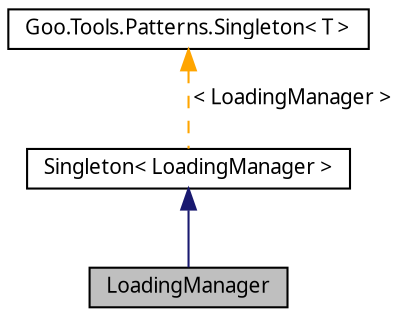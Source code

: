 digraph "LoadingManager"
{
 // LATEX_PDF_SIZE
  edge [fontname="Calibrii",fontsize="10",labelfontname="Calibrii",labelfontsize="10"];
  node [fontname="Calibrii",fontsize="10",shape=record];
  Node1 [label="LoadingManager",height=0.2,width=0.4,color="black", fillcolor="grey75", style="filled", fontcolor="black",tooltip=" "];
  Node2 -> Node1 [dir="back",color="midnightblue",fontsize="10",style="solid",fontname="Calibrii"];
  Node2 [label="Singleton\< LoadingManager \>",height=0.2,width=0.4,color="black", fillcolor="white", style="filled",URL="$d3/d25/classGoo_1_1Tools_1_1Patterns_1_1Singleton.html",tooltip=" "];
  Node3 -> Node2 [dir="back",color="orange",fontsize="10",style="dashed",label=" \< LoadingManager \>" ,fontname="Calibrii"];
  Node3 [label="Goo.Tools.Patterns.Singleton\< T \>",height=0.2,width=0.4,color="black", fillcolor="white", style="filled",URL="$d3/d25/classGoo_1_1Tools_1_1Patterns_1_1Singleton.html",tooltip=" "];
}
